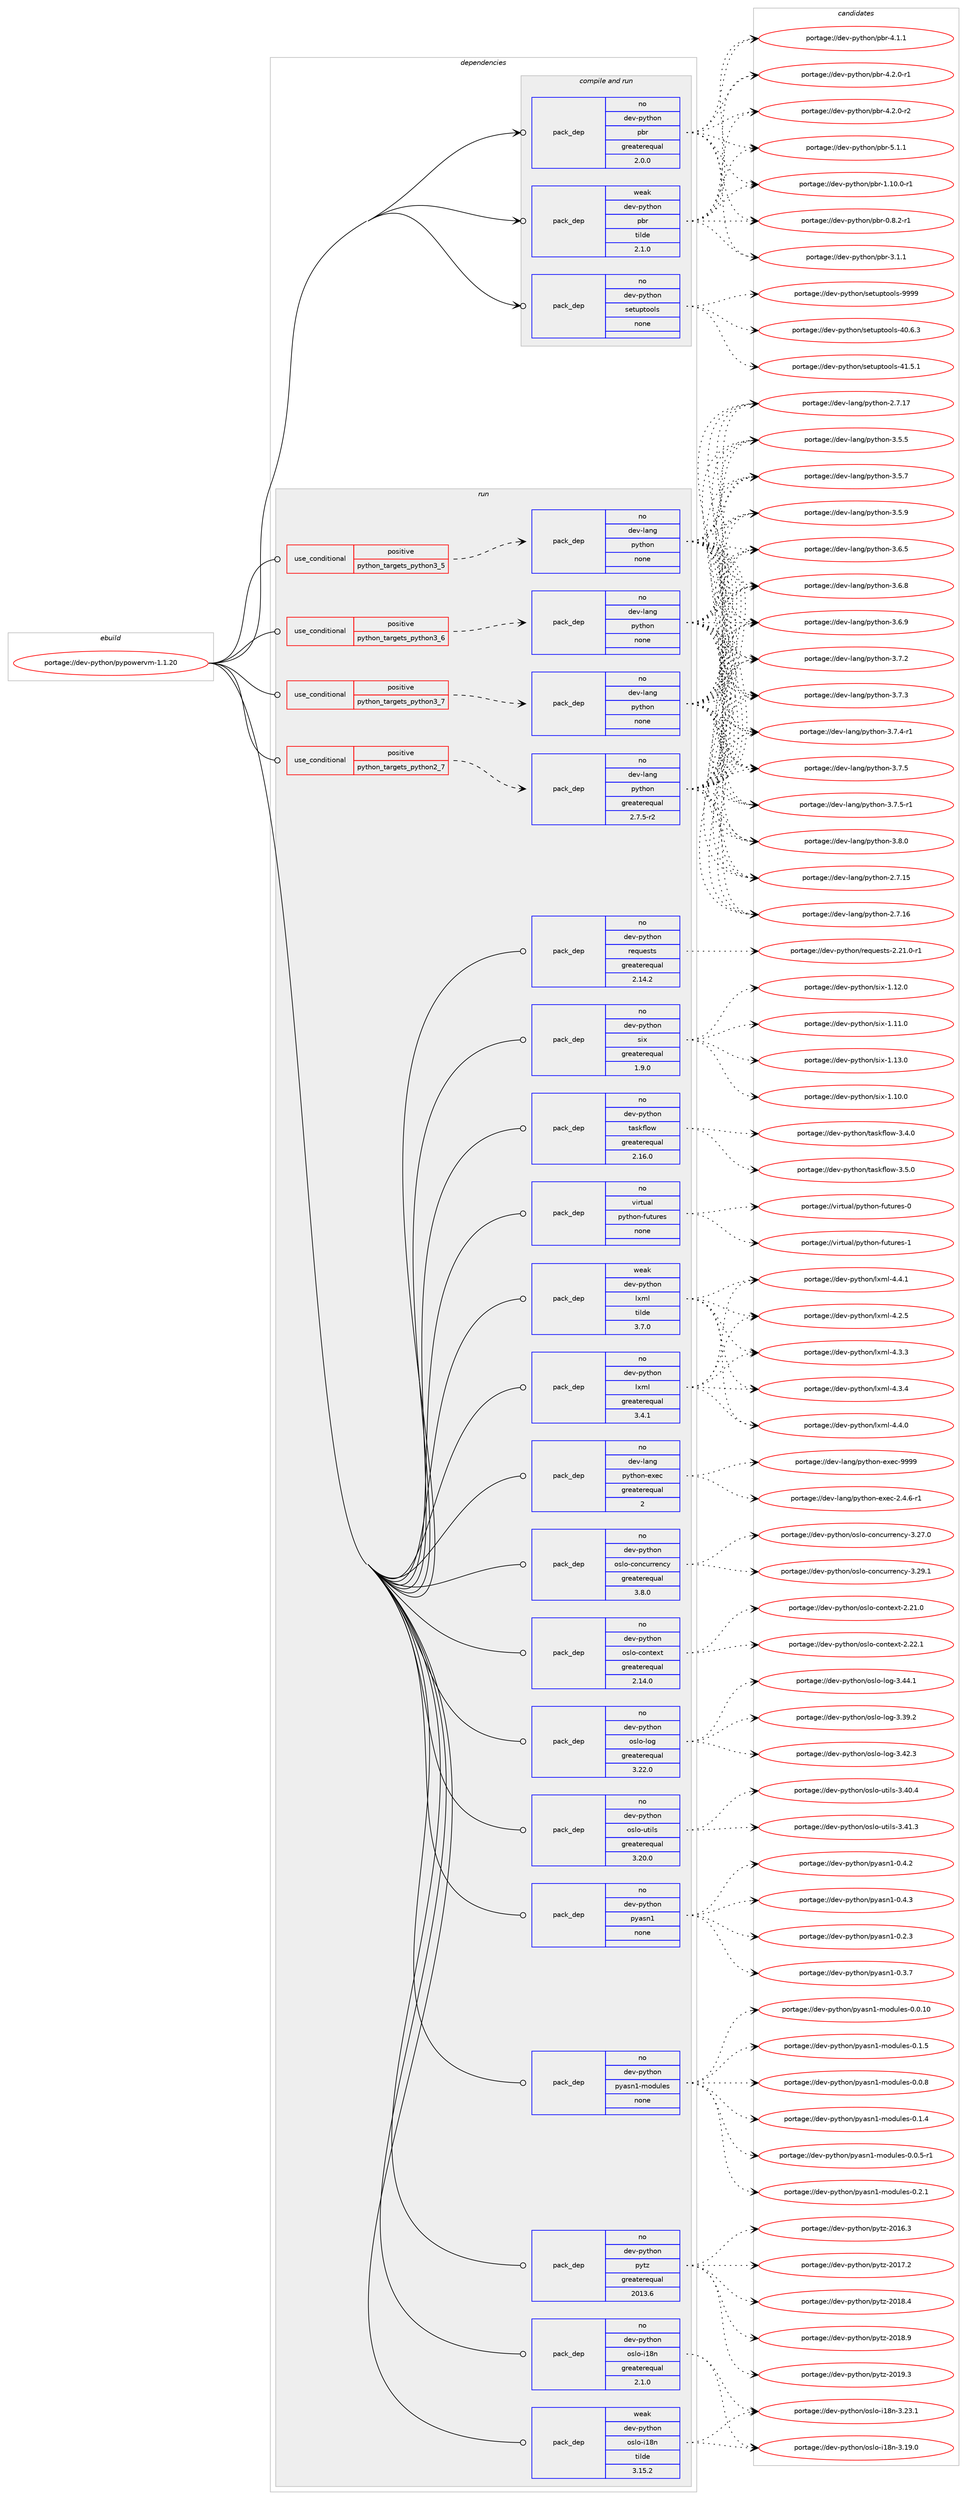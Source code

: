 digraph prolog {

# *************
# Graph options
# *************

newrank=true;
concentrate=true;
compound=true;
graph [rankdir=LR,fontname=Helvetica,fontsize=10,ranksep=1.5];#, ranksep=2.5, nodesep=0.2];
edge  [arrowhead=vee];
node  [fontname=Helvetica,fontsize=10];

# **********
# The ebuild
# **********

subgraph cluster_leftcol {
color=gray;
rank=same;
label=<<i>ebuild</i>>;
id [label="portage://dev-python/pypowervm-1.1.20", color=red, width=4, href="../dev-python/pypowervm-1.1.20.svg"];
}

# ****************
# The dependencies
# ****************

subgraph cluster_midcol {
color=gray;
label=<<i>dependencies</i>>;
subgraph cluster_compile {
fillcolor="#eeeeee";
style=filled;
label=<<i>compile</i>>;
}
subgraph cluster_compileandrun {
fillcolor="#eeeeee";
style=filled;
label=<<i>compile and run</i>>;
subgraph pack123638 {
dependency162866 [label=<<TABLE BORDER="0" CELLBORDER="1" CELLSPACING="0" CELLPADDING="4" WIDTH="220"><TR><TD ROWSPAN="6" CELLPADDING="30">pack_dep</TD></TR><TR><TD WIDTH="110">no</TD></TR><TR><TD>dev-python</TD></TR><TR><TD>pbr</TD></TR><TR><TD>greaterequal</TD></TR><TR><TD>2.0.0</TD></TR></TABLE>>, shape=none, color=blue];
}
id:e -> dependency162866:w [weight=20,style="solid",arrowhead="odotvee"];
subgraph pack123639 {
dependency162867 [label=<<TABLE BORDER="0" CELLBORDER="1" CELLSPACING="0" CELLPADDING="4" WIDTH="220"><TR><TD ROWSPAN="6" CELLPADDING="30">pack_dep</TD></TR><TR><TD WIDTH="110">no</TD></TR><TR><TD>dev-python</TD></TR><TR><TD>setuptools</TD></TR><TR><TD>none</TD></TR><TR><TD></TD></TR></TABLE>>, shape=none, color=blue];
}
id:e -> dependency162867:w [weight=20,style="solid",arrowhead="odotvee"];
subgraph pack123640 {
dependency162868 [label=<<TABLE BORDER="0" CELLBORDER="1" CELLSPACING="0" CELLPADDING="4" WIDTH="220"><TR><TD ROWSPAN="6" CELLPADDING="30">pack_dep</TD></TR><TR><TD WIDTH="110">weak</TD></TR><TR><TD>dev-python</TD></TR><TR><TD>pbr</TD></TR><TR><TD>tilde</TD></TR><TR><TD>2.1.0</TD></TR></TABLE>>, shape=none, color=blue];
}
id:e -> dependency162868:w [weight=20,style="solid",arrowhead="odotvee"];
}
subgraph cluster_run {
fillcolor="#eeeeee";
style=filled;
label=<<i>run</i>>;
subgraph cond35857 {
dependency162869 [label=<<TABLE BORDER="0" CELLBORDER="1" CELLSPACING="0" CELLPADDING="4"><TR><TD ROWSPAN="3" CELLPADDING="10">use_conditional</TD></TR><TR><TD>positive</TD></TR><TR><TD>python_targets_python2_7</TD></TR></TABLE>>, shape=none, color=red];
subgraph pack123641 {
dependency162870 [label=<<TABLE BORDER="0" CELLBORDER="1" CELLSPACING="0" CELLPADDING="4" WIDTH="220"><TR><TD ROWSPAN="6" CELLPADDING="30">pack_dep</TD></TR><TR><TD WIDTH="110">no</TD></TR><TR><TD>dev-lang</TD></TR><TR><TD>python</TD></TR><TR><TD>greaterequal</TD></TR><TR><TD>2.7.5-r2</TD></TR></TABLE>>, shape=none, color=blue];
}
dependency162869:e -> dependency162870:w [weight=20,style="dashed",arrowhead="vee"];
}
id:e -> dependency162869:w [weight=20,style="solid",arrowhead="odot"];
subgraph cond35858 {
dependency162871 [label=<<TABLE BORDER="0" CELLBORDER="1" CELLSPACING="0" CELLPADDING="4"><TR><TD ROWSPAN="3" CELLPADDING="10">use_conditional</TD></TR><TR><TD>positive</TD></TR><TR><TD>python_targets_python3_5</TD></TR></TABLE>>, shape=none, color=red];
subgraph pack123642 {
dependency162872 [label=<<TABLE BORDER="0" CELLBORDER="1" CELLSPACING="0" CELLPADDING="4" WIDTH="220"><TR><TD ROWSPAN="6" CELLPADDING="30">pack_dep</TD></TR><TR><TD WIDTH="110">no</TD></TR><TR><TD>dev-lang</TD></TR><TR><TD>python</TD></TR><TR><TD>none</TD></TR><TR><TD></TD></TR></TABLE>>, shape=none, color=blue];
}
dependency162871:e -> dependency162872:w [weight=20,style="dashed",arrowhead="vee"];
}
id:e -> dependency162871:w [weight=20,style="solid",arrowhead="odot"];
subgraph cond35859 {
dependency162873 [label=<<TABLE BORDER="0" CELLBORDER="1" CELLSPACING="0" CELLPADDING="4"><TR><TD ROWSPAN="3" CELLPADDING="10">use_conditional</TD></TR><TR><TD>positive</TD></TR><TR><TD>python_targets_python3_6</TD></TR></TABLE>>, shape=none, color=red];
subgraph pack123643 {
dependency162874 [label=<<TABLE BORDER="0" CELLBORDER="1" CELLSPACING="0" CELLPADDING="4" WIDTH="220"><TR><TD ROWSPAN="6" CELLPADDING="30">pack_dep</TD></TR><TR><TD WIDTH="110">no</TD></TR><TR><TD>dev-lang</TD></TR><TR><TD>python</TD></TR><TR><TD>none</TD></TR><TR><TD></TD></TR></TABLE>>, shape=none, color=blue];
}
dependency162873:e -> dependency162874:w [weight=20,style="dashed",arrowhead="vee"];
}
id:e -> dependency162873:w [weight=20,style="solid",arrowhead="odot"];
subgraph cond35860 {
dependency162875 [label=<<TABLE BORDER="0" CELLBORDER="1" CELLSPACING="0" CELLPADDING="4"><TR><TD ROWSPAN="3" CELLPADDING="10">use_conditional</TD></TR><TR><TD>positive</TD></TR><TR><TD>python_targets_python3_7</TD></TR></TABLE>>, shape=none, color=red];
subgraph pack123644 {
dependency162876 [label=<<TABLE BORDER="0" CELLBORDER="1" CELLSPACING="0" CELLPADDING="4" WIDTH="220"><TR><TD ROWSPAN="6" CELLPADDING="30">pack_dep</TD></TR><TR><TD WIDTH="110">no</TD></TR><TR><TD>dev-lang</TD></TR><TR><TD>python</TD></TR><TR><TD>none</TD></TR><TR><TD></TD></TR></TABLE>>, shape=none, color=blue];
}
dependency162875:e -> dependency162876:w [weight=20,style="dashed",arrowhead="vee"];
}
id:e -> dependency162875:w [weight=20,style="solid",arrowhead="odot"];
subgraph pack123645 {
dependency162877 [label=<<TABLE BORDER="0" CELLBORDER="1" CELLSPACING="0" CELLPADDING="4" WIDTH="220"><TR><TD ROWSPAN="6" CELLPADDING="30">pack_dep</TD></TR><TR><TD WIDTH="110">no</TD></TR><TR><TD>dev-lang</TD></TR><TR><TD>python-exec</TD></TR><TR><TD>greaterequal</TD></TR><TR><TD>2</TD></TR></TABLE>>, shape=none, color=blue];
}
id:e -> dependency162877:w [weight=20,style="solid",arrowhead="odot"];
subgraph pack123646 {
dependency162878 [label=<<TABLE BORDER="0" CELLBORDER="1" CELLSPACING="0" CELLPADDING="4" WIDTH="220"><TR><TD ROWSPAN="6" CELLPADDING="30">pack_dep</TD></TR><TR><TD WIDTH="110">no</TD></TR><TR><TD>dev-python</TD></TR><TR><TD>lxml</TD></TR><TR><TD>greaterequal</TD></TR><TR><TD>3.4.1</TD></TR></TABLE>>, shape=none, color=blue];
}
id:e -> dependency162878:w [weight=20,style="solid",arrowhead="odot"];
subgraph pack123647 {
dependency162879 [label=<<TABLE BORDER="0" CELLBORDER="1" CELLSPACING="0" CELLPADDING="4" WIDTH="220"><TR><TD ROWSPAN="6" CELLPADDING="30">pack_dep</TD></TR><TR><TD WIDTH="110">no</TD></TR><TR><TD>dev-python</TD></TR><TR><TD>oslo-concurrency</TD></TR><TR><TD>greaterequal</TD></TR><TR><TD>3.8.0</TD></TR></TABLE>>, shape=none, color=blue];
}
id:e -> dependency162879:w [weight=20,style="solid",arrowhead="odot"];
subgraph pack123648 {
dependency162880 [label=<<TABLE BORDER="0" CELLBORDER="1" CELLSPACING="0" CELLPADDING="4" WIDTH="220"><TR><TD ROWSPAN="6" CELLPADDING="30">pack_dep</TD></TR><TR><TD WIDTH="110">no</TD></TR><TR><TD>dev-python</TD></TR><TR><TD>oslo-context</TD></TR><TR><TD>greaterequal</TD></TR><TR><TD>2.14.0</TD></TR></TABLE>>, shape=none, color=blue];
}
id:e -> dependency162880:w [weight=20,style="solid",arrowhead="odot"];
subgraph pack123649 {
dependency162881 [label=<<TABLE BORDER="0" CELLBORDER="1" CELLSPACING="0" CELLPADDING="4" WIDTH="220"><TR><TD ROWSPAN="6" CELLPADDING="30">pack_dep</TD></TR><TR><TD WIDTH="110">no</TD></TR><TR><TD>dev-python</TD></TR><TR><TD>oslo-i18n</TD></TR><TR><TD>greaterequal</TD></TR><TR><TD>2.1.0</TD></TR></TABLE>>, shape=none, color=blue];
}
id:e -> dependency162881:w [weight=20,style="solid",arrowhead="odot"];
subgraph pack123650 {
dependency162882 [label=<<TABLE BORDER="0" CELLBORDER="1" CELLSPACING="0" CELLPADDING="4" WIDTH="220"><TR><TD ROWSPAN="6" CELLPADDING="30">pack_dep</TD></TR><TR><TD WIDTH="110">no</TD></TR><TR><TD>dev-python</TD></TR><TR><TD>oslo-log</TD></TR><TR><TD>greaterequal</TD></TR><TR><TD>3.22.0</TD></TR></TABLE>>, shape=none, color=blue];
}
id:e -> dependency162882:w [weight=20,style="solid",arrowhead="odot"];
subgraph pack123651 {
dependency162883 [label=<<TABLE BORDER="0" CELLBORDER="1" CELLSPACING="0" CELLPADDING="4" WIDTH="220"><TR><TD ROWSPAN="6" CELLPADDING="30">pack_dep</TD></TR><TR><TD WIDTH="110">no</TD></TR><TR><TD>dev-python</TD></TR><TR><TD>oslo-utils</TD></TR><TR><TD>greaterequal</TD></TR><TR><TD>3.20.0</TD></TR></TABLE>>, shape=none, color=blue];
}
id:e -> dependency162883:w [weight=20,style="solid",arrowhead="odot"];
subgraph pack123652 {
dependency162884 [label=<<TABLE BORDER="0" CELLBORDER="1" CELLSPACING="0" CELLPADDING="4" WIDTH="220"><TR><TD ROWSPAN="6" CELLPADDING="30">pack_dep</TD></TR><TR><TD WIDTH="110">no</TD></TR><TR><TD>dev-python</TD></TR><TR><TD>pyasn1</TD></TR><TR><TD>none</TD></TR><TR><TD></TD></TR></TABLE>>, shape=none, color=blue];
}
id:e -> dependency162884:w [weight=20,style="solid",arrowhead="odot"];
subgraph pack123653 {
dependency162885 [label=<<TABLE BORDER="0" CELLBORDER="1" CELLSPACING="0" CELLPADDING="4" WIDTH="220"><TR><TD ROWSPAN="6" CELLPADDING="30">pack_dep</TD></TR><TR><TD WIDTH="110">no</TD></TR><TR><TD>dev-python</TD></TR><TR><TD>pyasn1-modules</TD></TR><TR><TD>none</TD></TR><TR><TD></TD></TR></TABLE>>, shape=none, color=blue];
}
id:e -> dependency162885:w [weight=20,style="solid",arrowhead="odot"];
subgraph pack123654 {
dependency162886 [label=<<TABLE BORDER="0" CELLBORDER="1" CELLSPACING="0" CELLPADDING="4" WIDTH="220"><TR><TD ROWSPAN="6" CELLPADDING="30">pack_dep</TD></TR><TR><TD WIDTH="110">no</TD></TR><TR><TD>dev-python</TD></TR><TR><TD>pytz</TD></TR><TR><TD>greaterequal</TD></TR><TR><TD>2013.6</TD></TR></TABLE>>, shape=none, color=blue];
}
id:e -> dependency162886:w [weight=20,style="solid",arrowhead="odot"];
subgraph pack123655 {
dependency162887 [label=<<TABLE BORDER="0" CELLBORDER="1" CELLSPACING="0" CELLPADDING="4" WIDTH="220"><TR><TD ROWSPAN="6" CELLPADDING="30">pack_dep</TD></TR><TR><TD WIDTH="110">no</TD></TR><TR><TD>dev-python</TD></TR><TR><TD>requests</TD></TR><TR><TD>greaterequal</TD></TR><TR><TD>2.14.2</TD></TR></TABLE>>, shape=none, color=blue];
}
id:e -> dependency162887:w [weight=20,style="solid",arrowhead="odot"];
subgraph pack123656 {
dependency162888 [label=<<TABLE BORDER="0" CELLBORDER="1" CELLSPACING="0" CELLPADDING="4" WIDTH="220"><TR><TD ROWSPAN="6" CELLPADDING="30">pack_dep</TD></TR><TR><TD WIDTH="110">no</TD></TR><TR><TD>dev-python</TD></TR><TR><TD>six</TD></TR><TR><TD>greaterequal</TD></TR><TR><TD>1.9.0</TD></TR></TABLE>>, shape=none, color=blue];
}
id:e -> dependency162888:w [weight=20,style="solid",arrowhead="odot"];
subgraph pack123657 {
dependency162889 [label=<<TABLE BORDER="0" CELLBORDER="1" CELLSPACING="0" CELLPADDING="4" WIDTH="220"><TR><TD ROWSPAN="6" CELLPADDING="30">pack_dep</TD></TR><TR><TD WIDTH="110">no</TD></TR><TR><TD>dev-python</TD></TR><TR><TD>taskflow</TD></TR><TR><TD>greaterequal</TD></TR><TR><TD>2.16.0</TD></TR></TABLE>>, shape=none, color=blue];
}
id:e -> dependency162889:w [weight=20,style="solid",arrowhead="odot"];
subgraph pack123658 {
dependency162890 [label=<<TABLE BORDER="0" CELLBORDER="1" CELLSPACING="0" CELLPADDING="4" WIDTH="220"><TR><TD ROWSPAN="6" CELLPADDING="30">pack_dep</TD></TR><TR><TD WIDTH="110">no</TD></TR><TR><TD>virtual</TD></TR><TR><TD>python-futures</TD></TR><TR><TD>none</TD></TR><TR><TD></TD></TR></TABLE>>, shape=none, color=blue];
}
id:e -> dependency162890:w [weight=20,style="solid",arrowhead="odot"];
subgraph pack123659 {
dependency162891 [label=<<TABLE BORDER="0" CELLBORDER="1" CELLSPACING="0" CELLPADDING="4" WIDTH="220"><TR><TD ROWSPAN="6" CELLPADDING="30">pack_dep</TD></TR><TR><TD WIDTH="110">weak</TD></TR><TR><TD>dev-python</TD></TR><TR><TD>lxml</TD></TR><TR><TD>tilde</TD></TR><TR><TD>3.7.0</TD></TR></TABLE>>, shape=none, color=blue];
}
id:e -> dependency162891:w [weight=20,style="solid",arrowhead="odot"];
subgraph pack123660 {
dependency162892 [label=<<TABLE BORDER="0" CELLBORDER="1" CELLSPACING="0" CELLPADDING="4" WIDTH="220"><TR><TD ROWSPAN="6" CELLPADDING="30">pack_dep</TD></TR><TR><TD WIDTH="110">weak</TD></TR><TR><TD>dev-python</TD></TR><TR><TD>oslo-i18n</TD></TR><TR><TD>tilde</TD></TR><TR><TD>3.15.2</TD></TR></TABLE>>, shape=none, color=blue];
}
id:e -> dependency162892:w [weight=20,style="solid",arrowhead="odot"];
}
}

# **************
# The candidates
# **************

subgraph cluster_choices {
rank=same;
color=gray;
label=<<i>candidates</i>>;

subgraph choice123638 {
color=black;
nodesep=1;
choiceportage1001011184511212111610411111047112981144548465646504511449 [label="portage://dev-python/pbr-0.8.2-r1", color=red, width=4,href="../dev-python/pbr-0.8.2-r1.svg"];
choiceportage100101118451121211161041111104711298114454946494846484511449 [label="portage://dev-python/pbr-1.10.0-r1", color=red, width=4,href="../dev-python/pbr-1.10.0-r1.svg"];
choiceportage100101118451121211161041111104711298114455146494649 [label="portage://dev-python/pbr-3.1.1", color=red, width=4,href="../dev-python/pbr-3.1.1.svg"];
choiceportage100101118451121211161041111104711298114455246494649 [label="portage://dev-python/pbr-4.1.1", color=red, width=4,href="../dev-python/pbr-4.1.1.svg"];
choiceportage1001011184511212111610411111047112981144552465046484511449 [label="portage://dev-python/pbr-4.2.0-r1", color=red, width=4,href="../dev-python/pbr-4.2.0-r1.svg"];
choiceportage1001011184511212111610411111047112981144552465046484511450 [label="portage://dev-python/pbr-4.2.0-r2", color=red, width=4,href="../dev-python/pbr-4.2.0-r2.svg"];
choiceportage100101118451121211161041111104711298114455346494649 [label="portage://dev-python/pbr-5.1.1", color=red, width=4,href="../dev-python/pbr-5.1.1.svg"];
dependency162866:e -> choiceportage1001011184511212111610411111047112981144548465646504511449:w [style=dotted,weight="100"];
dependency162866:e -> choiceportage100101118451121211161041111104711298114454946494846484511449:w [style=dotted,weight="100"];
dependency162866:e -> choiceportage100101118451121211161041111104711298114455146494649:w [style=dotted,weight="100"];
dependency162866:e -> choiceportage100101118451121211161041111104711298114455246494649:w [style=dotted,weight="100"];
dependency162866:e -> choiceportage1001011184511212111610411111047112981144552465046484511449:w [style=dotted,weight="100"];
dependency162866:e -> choiceportage1001011184511212111610411111047112981144552465046484511450:w [style=dotted,weight="100"];
dependency162866:e -> choiceportage100101118451121211161041111104711298114455346494649:w [style=dotted,weight="100"];
}
subgraph choice123639 {
color=black;
nodesep=1;
choiceportage100101118451121211161041111104711510111611711211611111110811545524846544651 [label="portage://dev-python/setuptools-40.6.3", color=red, width=4,href="../dev-python/setuptools-40.6.3.svg"];
choiceportage100101118451121211161041111104711510111611711211611111110811545524946534649 [label="portage://dev-python/setuptools-41.5.1", color=red, width=4,href="../dev-python/setuptools-41.5.1.svg"];
choiceportage10010111845112121116104111110471151011161171121161111111081154557575757 [label="portage://dev-python/setuptools-9999", color=red, width=4,href="../dev-python/setuptools-9999.svg"];
dependency162867:e -> choiceportage100101118451121211161041111104711510111611711211611111110811545524846544651:w [style=dotted,weight="100"];
dependency162867:e -> choiceportage100101118451121211161041111104711510111611711211611111110811545524946534649:w [style=dotted,weight="100"];
dependency162867:e -> choiceportage10010111845112121116104111110471151011161171121161111111081154557575757:w [style=dotted,weight="100"];
}
subgraph choice123640 {
color=black;
nodesep=1;
choiceportage1001011184511212111610411111047112981144548465646504511449 [label="portage://dev-python/pbr-0.8.2-r1", color=red, width=4,href="../dev-python/pbr-0.8.2-r1.svg"];
choiceportage100101118451121211161041111104711298114454946494846484511449 [label="portage://dev-python/pbr-1.10.0-r1", color=red, width=4,href="../dev-python/pbr-1.10.0-r1.svg"];
choiceportage100101118451121211161041111104711298114455146494649 [label="portage://dev-python/pbr-3.1.1", color=red, width=4,href="../dev-python/pbr-3.1.1.svg"];
choiceportage100101118451121211161041111104711298114455246494649 [label="portage://dev-python/pbr-4.1.1", color=red, width=4,href="../dev-python/pbr-4.1.1.svg"];
choiceportage1001011184511212111610411111047112981144552465046484511449 [label="portage://dev-python/pbr-4.2.0-r1", color=red, width=4,href="../dev-python/pbr-4.2.0-r1.svg"];
choiceportage1001011184511212111610411111047112981144552465046484511450 [label="portage://dev-python/pbr-4.2.0-r2", color=red, width=4,href="../dev-python/pbr-4.2.0-r2.svg"];
choiceportage100101118451121211161041111104711298114455346494649 [label="portage://dev-python/pbr-5.1.1", color=red, width=4,href="../dev-python/pbr-5.1.1.svg"];
dependency162868:e -> choiceportage1001011184511212111610411111047112981144548465646504511449:w [style=dotted,weight="100"];
dependency162868:e -> choiceportage100101118451121211161041111104711298114454946494846484511449:w [style=dotted,weight="100"];
dependency162868:e -> choiceportage100101118451121211161041111104711298114455146494649:w [style=dotted,weight="100"];
dependency162868:e -> choiceportage100101118451121211161041111104711298114455246494649:w [style=dotted,weight="100"];
dependency162868:e -> choiceportage1001011184511212111610411111047112981144552465046484511449:w [style=dotted,weight="100"];
dependency162868:e -> choiceportage1001011184511212111610411111047112981144552465046484511450:w [style=dotted,weight="100"];
dependency162868:e -> choiceportage100101118451121211161041111104711298114455346494649:w [style=dotted,weight="100"];
}
subgraph choice123641 {
color=black;
nodesep=1;
choiceportage10010111845108971101034711212111610411111045504655464953 [label="portage://dev-lang/python-2.7.15", color=red, width=4,href="../dev-lang/python-2.7.15.svg"];
choiceportage10010111845108971101034711212111610411111045504655464954 [label="portage://dev-lang/python-2.7.16", color=red, width=4,href="../dev-lang/python-2.7.16.svg"];
choiceportage10010111845108971101034711212111610411111045504655464955 [label="portage://dev-lang/python-2.7.17", color=red, width=4,href="../dev-lang/python-2.7.17.svg"];
choiceportage100101118451089711010347112121116104111110455146534653 [label="portage://dev-lang/python-3.5.5", color=red, width=4,href="../dev-lang/python-3.5.5.svg"];
choiceportage100101118451089711010347112121116104111110455146534655 [label="portage://dev-lang/python-3.5.7", color=red, width=4,href="../dev-lang/python-3.5.7.svg"];
choiceportage100101118451089711010347112121116104111110455146534657 [label="portage://dev-lang/python-3.5.9", color=red, width=4,href="../dev-lang/python-3.5.9.svg"];
choiceportage100101118451089711010347112121116104111110455146544653 [label="portage://dev-lang/python-3.6.5", color=red, width=4,href="../dev-lang/python-3.6.5.svg"];
choiceportage100101118451089711010347112121116104111110455146544656 [label="portage://dev-lang/python-3.6.8", color=red, width=4,href="../dev-lang/python-3.6.8.svg"];
choiceportage100101118451089711010347112121116104111110455146544657 [label="portage://dev-lang/python-3.6.9", color=red, width=4,href="../dev-lang/python-3.6.9.svg"];
choiceportage100101118451089711010347112121116104111110455146554650 [label="portage://dev-lang/python-3.7.2", color=red, width=4,href="../dev-lang/python-3.7.2.svg"];
choiceportage100101118451089711010347112121116104111110455146554651 [label="portage://dev-lang/python-3.7.3", color=red, width=4,href="../dev-lang/python-3.7.3.svg"];
choiceportage1001011184510897110103471121211161041111104551465546524511449 [label="portage://dev-lang/python-3.7.4-r1", color=red, width=4,href="../dev-lang/python-3.7.4-r1.svg"];
choiceportage100101118451089711010347112121116104111110455146554653 [label="portage://dev-lang/python-3.7.5", color=red, width=4,href="../dev-lang/python-3.7.5.svg"];
choiceportage1001011184510897110103471121211161041111104551465546534511449 [label="portage://dev-lang/python-3.7.5-r1", color=red, width=4,href="../dev-lang/python-3.7.5-r1.svg"];
choiceportage100101118451089711010347112121116104111110455146564648 [label="portage://dev-lang/python-3.8.0", color=red, width=4,href="../dev-lang/python-3.8.0.svg"];
dependency162870:e -> choiceportage10010111845108971101034711212111610411111045504655464953:w [style=dotted,weight="100"];
dependency162870:e -> choiceportage10010111845108971101034711212111610411111045504655464954:w [style=dotted,weight="100"];
dependency162870:e -> choiceportage10010111845108971101034711212111610411111045504655464955:w [style=dotted,weight="100"];
dependency162870:e -> choiceportage100101118451089711010347112121116104111110455146534653:w [style=dotted,weight="100"];
dependency162870:e -> choiceportage100101118451089711010347112121116104111110455146534655:w [style=dotted,weight="100"];
dependency162870:e -> choiceportage100101118451089711010347112121116104111110455146534657:w [style=dotted,weight="100"];
dependency162870:e -> choiceportage100101118451089711010347112121116104111110455146544653:w [style=dotted,weight="100"];
dependency162870:e -> choiceportage100101118451089711010347112121116104111110455146544656:w [style=dotted,weight="100"];
dependency162870:e -> choiceportage100101118451089711010347112121116104111110455146544657:w [style=dotted,weight="100"];
dependency162870:e -> choiceportage100101118451089711010347112121116104111110455146554650:w [style=dotted,weight="100"];
dependency162870:e -> choiceportage100101118451089711010347112121116104111110455146554651:w [style=dotted,weight="100"];
dependency162870:e -> choiceportage1001011184510897110103471121211161041111104551465546524511449:w [style=dotted,weight="100"];
dependency162870:e -> choiceportage100101118451089711010347112121116104111110455146554653:w [style=dotted,weight="100"];
dependency162870:e -> choiceportage1001011184510897110103471121211161041111104551465546534511449:w [style=dotted,weight="100"];
dependency162870:e -> choiceportage100101118451089711010347112121116104111110455146564648:w [style=dotted,weight="100"];
}
subgraph choice123642 {
color=black;
nodesep=1;
choiceportage10010111845108971101034711212111610411111045504655464953 [label="portage://dev-lang/python-2.7.15", color=red, width=4,href="../dev-lang/python-2.7.15.svg"];
choiceportage10010111845108971101034711212111610411111045504655464954 [label="portage://dev-lang/python-2.7.16", color=red, width=4,href="../dev-lang/python-2.7.16.svg"];
choiceportage10010111845108971101034711212111610411111045504655464955 [label="portage://dev-lang/python-2.7.17", color=red, width=4,href="../dev-lang/python-2.7.17.svg"];
choiceportage100101118451089711010347112121116104111110455146534653 [label="portage://dev-lang/python-3.5.5", color=red, width=4,href="../dev-lang/python-3.5.5.svg"];
choiceportage100101118451089711010347112121116104111110455146534655 [label="portage://dev-lang/python-3.5.7", color=red, width=4,href="../dev-lang/python-3.5.7.svg"];
choiceportage100101118451089711010347112121116104111110455146534657 [label="portage://dev-lang/python-3.5.9", color=red, width=4,href="../dev-lang/python-3.5.9.svg"];
choiceportage100101118451089711010347112121116104111110455146544653 [label="portage://dev-lang/python-3.6.5", color=red, width=4,href="../dev-lang/python-3.6.5.svg"];
choiceportage100101118451089711010347112121116104111110455146544656 [label="portage://dev-lang/python-3.6.8", color=red, width=4,href="../dev-lang/python-3.6.8.svg"];
choiceportage100101118451089711010347112121116104111110455146544657 [label="portage://dev-lang/python-3.6.9", color=red, width=4,href="../dev-lang/python-3.6.9.svg"];
choiceportage100101118451089711010347112121116104111110455146554650 [label="portage://dev-lang/python-3.7.2", color=red, width=4,href="../dev-lang/python-3.7.2.svg"];
choiceportage100101118451089711010347112121116104111110455146554651 [label="portage://dev-lang/python-3.7.3", color=red, width=4,href="../dev-lang/python-3.7.3.svg"];
choiceportage1001011184510897110103471121211161041111104551465546524511449 [label="portage://dev-lang/python-3.7.4-r1", color=red, width=4,href="../dev-lang/python-3.7.4-r1.svg"];
choiceportage100101118451089711010347112121116104111110455146554653 [label="portage://dev-lang/python-3.7.5", color=red, width=4,href="../dev-lang/python-3.7.5.svg"];
choiceportage1001011184510897110103471121211161041111104551465546534511449 [label="portage://dev-lang/python-3.7.5-r1", color=red, width=4,href="../dev-lang/python-3.7.5-r1.svg"];
choiceportage100101118451089711010347112121116104111110455146564648 [label="portage://dev-lang/python-3.8.0", color=red, width=4,href="../dev-lang/python-3.8.0.svg"];
dependency162872:e -> choiceportage10010111845108971101034711212111610411111045504655464953:w [style=dotted,weight="100"];
dependency162872:e -> choiceportage10010111845108971101034711212111610411111045504655464954:w [style=dotted,weight="100"];
dependency162872:e -> choiceportage10010111845108971101034711212111610411111045504655464955:w [style=dotted,weight="100"];
dependency162872:e -> choiceportage100101118451089711010347112121116104111110455146534653:w [style=dotted,weight="100"];
dependency162872:e -> choiceportage100101118451089711010347112121116104111110455146534655:w [style=dotted,weight="100"];
dependency162872:e -> choiceportage100101118451089711010347112121116104111110455146534657:w [style=dotted,weight="100"];
dependency162872:e -> choiceportage100101118451089711010347112121116104111110455146544653:w [style=dotted,weight="100"];
dependency162872:e -> choiceportage100101118451089711010347112121116104111110455146544656:w [style=dotted,weight="100"];
dependency162872:e -> choiceportage100101118451089711010347112121116104111110455146544657:w [style=dotted,weight="100"];
dependency162872:e -> choiceportage100101118451089711010347112121116104111110455146554650:w [style=dotted,weight="100"];
dependency162872:e -> choiceportage100101118451089711010347112121116104111110455146554651:w [style=dotted,weight="100"];
dependency162872:e -> choiceportage1001011184510897110103471121211161041111104551465546524511449:w [style=dotted,weight="100"];
dependency162872:e -> choiceportage100101118451089711010347112121116104111110455146554653:w [style=dotted,weight="100"];
dependency162872:e -> choiceportage1001011184510897110103471121211161041111104551465546534511449:w [style=dotted,weight="100"];
dependency162872:e -> choiceportage100101118451089711010347112121116104111110455146564648:w [style=dotted,weight="100"];
}
subgraph choice123643 {
color=black;
nodesep=1;
choiceportage10010111845108971101034711212111610411111045504655464953 [label="portage://dev-lang/python-2.7.15", color=red, width=4,href="../dev-lang/python-2.7.15.svg"];
choiceportage10010111845108971101034711212111610411111045504655464954 [label="portage://dev-lang/python-2.7.16", color=red, width=4,href="../dev-lang/python-2.7.16.svg"];
choiceportage10010111845108971101034711212111610411111045504655464955 [label="portage://dev-lang/python-2.7.17", color=red, width=4,href="../dev-lang/python-2.7.17.svg"];
choiceportage100101118451089711010347112121116104111110455146534653 [label="portage://dev-lang/python-3.5.5", color=red, width=4,href="../dev-lang/python-3.5.5.svg"];
choiceportage100101118451089711010347112121116104111110455146534655 [label="portage://dev-lang/python-3.5.7", color=red, width=4,href="../dev-lang/python-3.5.7.svg"];
choiceportage100101118451089711010347112121116104111110455146534657 [label="portage://dev-lang/python-3.5.9", color=red, width=4,href="../dev-lang/python-3.5.9.svg"];
choiceportage100101118451089711010347112121116104111110455146544653 [label="portage://dev-lang/python-3.6.5", color=red, width=4,href="../dev-lang/python-3.6.5.svg"];
choiceportage100101118451089711010347112121116104111110455146544656 [label="portage://dev-lang/python-3.6.8", color=red, width=4,href="../dev-lang/python-3.6.8.svg"];
choiceportage100101118451089711010347112121116104111110455146544657 [label="portage://dev-lang/python-3.6.9", color=red, width=4,href="../dev-lang/python-3.6.9.svg"];
choiceportage100101118451089711010347112121116104111110455146554650 [label="portage://dev-lang/python-3.7.2", color=red, width=4,href="../dev-lang/python-3.7.2.svg"];
choiceportage100101118451089711010347112121116104111110455146554651 [label="portage://dev-lang/python-3.7.3", color=red, width=4,href="../dev-lang/python-3.7.3.svg"];
choiceportage1001011184510897110103471121211161041111104551465546524511449 [label="portage://dev-lang/python-3.7.4-r1", color=red, width=4,href="../dev-lang/python-3.7.4-r1.svg"];
choiceportage100101118451089711010347112121116104111110455146554653 [label="portage://dev-lang/python-3.7.5", color=red, width=4,href="../dev-lang/python-3.7.5.svg"];
choiceportage1001011184510897110103471121211161041111104551465546534511449 [label="portage://dev-lang/python-3.7.5-r1", color=red, width=4,href="../dev-lang/python-3.7.5-r1.svg"];
choiceportage100101118451089711010347112121116104111110455146564648 [label="portage://dev-lang/python-3.8.0", color=red, width=4,href="../dev-lang/python-3.8.0.svg"];
dependency162874:e -> choiceportage10010111845108971101034711212111610411111045504655464953:w [style=dotted,weight="100"];
dependency162874:e -> choiceportage10010111845108971101034711212111610411111045504655464954:w [style=dotted,weight="100"];
dependency162874:e -> choiceportage10010111845108971101034711212111610411111045504655464955:w [style=dotted,weight="100"];
dependency162874:e -> choiceportage100101118451089711010347112121116104111110455146534653:w [style=dotted,weight="100"];
dependency162874:e -> choiceportage100101118451089711010347112121116104111110455146534655:w [style=dotted,weight="100"];
dependency162874:e -> choiceportage100101118451089711010347112121116104111110455146534657:w [style=dotted,weight="100"];
dependency162874:e -> choiceportage100101118451089711010347112121116104111110455146544653:w [style=dotted,weight="100"];
dependency162874:e -> choiceportage100101118451089711010347112121116104111110455146544656:w [style=dotted,weight="100"];
dependency162874:e -> choiceportage100101118451089711010347112121116104111110455146544657:w [style=dotted,weight="100"];
dependency162874:e -> choiceportage100101118451089711010347112121116104111110455146554650:w [style=dotted,weight="100"];
dependency162874:e -> choiceportage100101118451089711010347112121116104111110455146554651:w [style=dotted,weight="100"];
dependency162874:e -> choiceportage1001011184510897110103471121211161041111104551465546524511449:w [style=dotted,weight="100"];
dependency162874:e -> choiceportage100101118451089711010347112121116104111110455146554653:w [style=dotted,weight="100"];
dependency162874:e -> choiceportage1001011184510897110103471121211161041111104551465546534511449:w [style=dotted,weight="100"];
dependency162874:e -> choiceportage100101118451089711010347112121116104111110455146564648:w [style=dotted,weight="100"];
}
subgraph choice123644 {
color=black;
nodesep=1;
choiceportage10010111845108971101034711212111610411111045504655464953 [label="portage://dev-lang/python-2.7.15", color=red, width=4,href="../dev-lang/python-2.7.15.svg"];
choiceportage10010111845108971101034711212111610411111045504655464954 [label="portage://dev-lang/python-2.7.16", color=red, width=4,href="../dev-lang/python-2.7.16.svg"];
choiceportage10010111845108971101034711212111610411111045504655464955 [label="portage://dev-lang/python-2.7.17", color=red, width=4,href="../dev-lang/python-2.7.17.svg"];
choiceportage100101118451089711010347112121116104111110455146534653 [label="portage://dev-lang/python-3.5.5", color=red, width=4,href="../dev-lang/python-3.5.5.svg"];
choiceportage100101118451089711010347112121116104111110455146534655 [label="portage://dev-lang/python-3.5.7", color=red, width=4,href="../dev-lang/python-3.5.7.svg"];
choiceportage100101118451089711010347112121116104111110455146534657 [label="portage://dev-lang/python-3.5.9", color=red, width=4,href="../dev-lang/python-3.5.9.svg"];
choiceportage100101118451089711010347112121116104111110455146544653 [label="portage://dev-lang/python-3.6.5", color=red, width=4,href="../dev-lang/python-3.6.5.svg"];
choiceportage100101118451089711010347112121116104111110455146544656 [label="portage://dev-lang/python-3.6.8", color=red, width=4,href="../dev-lang/python-3.6.8.svg"];
choiceportage100101118451089711010347112121116104111110455146544657 [label="portage://dev-lang/python-3.6.9", color=red, width=4,href="../dev-lang/python-3.6.9.svg"];
choiceportage100101118451089711010347112121116104111110455146554650 [label="portage://dev-lang/python-3.7.2", color=red, width=4,href="../dev-lang/python-3.7.2.svg"];
choiceportage100101118451089711010347112121116104111110455146554651 [label="portage://dev-lang/python-3.7.3", color=red, width=4,href="../dev-lang/python-3.7.3.svg"];
choiceportage1001011184510897110103471121211161041111104551465546524511449 [label="portage://dev-lang/python-3.7.4-r1", color=red, width=4,href="../dev-lang/python-3.7.4-r1.svg"];
choiceportage100101118451089711010347112121116104111110455146554653 [label="portage://dev-lang/python-3.7.5", color=red, width=4,href="../dev-lang/python-3.7.5.svg"];
choiceportage1001011184510897110103471121211161041111104551465546534511449 [label="portage://dev-lang/python-3.7.5-r1", color=red, width=4,href="../dev-lang/python-3.7.5-r1.svg"];
choiceportage100101118451089711010347112121116104111110455146564648 [label="portage://dev-lang/python-3.8.0", color=red, width=4,href="../dev-lang/python-3.8.0.svg"];
dependency162876:e -> choiceportage10010111845108971101034711212111610411111045504655464953:w [style=dotted,weight="100"];
dependency162876:e -> choiceportage10010111845108971101034711212111610411111045504655464954:w [style=dotted,weight="100"];
dependency162876:e -> choiceportage10010111845108971101034711212111610411111045504655464955:w [style=dotted,weight="100"];
dependency162876:e -> choiceportage100101118451089711010347112121116104111110455146534653:w [style=dotted,weight="100"];
dependency162876:e -> choiceportage100101118451089711010347112121116104111110455146534655:w [style=dotted,weight="100"];
dependency162876:e -> choiceportage100101118451089711010347112121116104111110455146534657:w [style=dotted,weight="100"];
dependency162876:e -> choiceportage100101118451089711010347112121116104111110455146544653:w [style=dotted,weight="100"];
dependency162876:e -> choiceportage100101118451089711010347112121116104111110455146544656:w [style=dotted,weight="100"];
dependency162876:e -> choiceportage100101118451089711010347112121116104111110455146544657:w [style=dotted,weight="100"];
dependency162876:e -> choiceportage100101118451089711010347112121116104111110455146554650:w [style=dotted,weight="100"];
dependency162876:e -> choiceportage100101118451089711010347112121116104111110455146554651:w [style=dotted,weight="100"];
dependency162876:e -> choiceportage1001011184510897110103471121211161041111104551465546524511449:w [style=dotted,weight="100"];
dependency162876:e -> choiceportage100101118451089711010347112121116104111110455146554653:w [style=dotted,weight="100"];
dependency162876:e -> choiceportage1001011184510897110103471121211161041111104551465546534511449:w [style=dotted,weight="100"];
dependency162876:e -> choiceportage100101118451089711010347112121116104111110455146564648:w [style=dotted,weight="100"];
}
subgraph choice123645 {
color=black;
nodesep=1;
choiceportage10010111845108971101034711212111610411111045101120101994550465246544511449 [label="portage://dev-lang/python-exec-2.4.6-r1", color=red, width=4,href="../dev-lang/python-exec-2.4.6-r1.svg"];
choiceportage10010111845108971101034711212111610411111045101120101994557575757 [label="portage://dev-lang/python-exec-9999", color=red, width=4,href="../dev-lang/python-exec-9999.svg"];
dependency162877:e -> choiceportage10010111845108971101034711212111610411111045101120101994550465246544511449:w [style=dotted,weight="100"];
dependency162877:e -> choiceportage10010111845108971101034711212111610411111045101120101994557575757:w [style=dotted,weight="100"];
}
subgraph choice123646 {
color=black;
nodesep=1;
choiceportage1001011184511212111610411111047108120109108455246504653 [label="portage://dev-python/lxml-4.2.5", color=red, width=4,href="../dev-python/lxml-4.2.5.svg"];
choiceportage1001011184511212111610411111047108120109108455246514651 [label="portage://dev-python/lxml-4.3.3", color=red, width=4,href="../dev-python/lxml-4.3.3.svg"];
choiceportage1001011184511212111610411111047108120109108455246514652 [label="portage://dev-python/lxml-4.3.4", color=red, width=4,href="../dev-python/lxml-4.3.4.svg"];
choiceportage1001011184511212111610411111047108120109108455246524648 [label="portage://dev-python/lxml-4.4.0", color=red, width=4,href="../dev-python/lxml-4.4.0.svg"];
choiceportage1001011184511212111610411111047108120109108455246524649 [label="portage://dev-python/lxml-4.4.1", color=red, width=4,href="../dev-python/lxml-4.4.1.svg"];
dependency162878:e -> choiceportage1001011184511212111610411111047108120109108455246504653:w [style=dotted,weight="100"];
dependency162878:e -> choiceportage1001011184511212111610411111047108120109108455246514651:w [style=dotted,weight="100"];
dependency162878:e -> choiceportage1001011184511212111610411111047108120109108455246514652:w [style=dotted,weight="100"];
dependency162878:e -> choiceportage1001011184511212111610411111047108120109108455246524648:w [style=dotted,weight="100"];
dependency162878:e -> choiceportage1001011184511212111610411111047108120109108455246524649:w [style=dotted,weight="100"];
}
subgraph choice123647 {
color=black;
nodesep=1;
choiceportage10010111845112121116104111110471111151081114599111110991171141141011109912145514650554648 [label="portage://dev-python/oslo-concurrency-3.27.0", color=red, width=4,href="../dev-python/oslo-concurrency-3.27.0.svg"];
choiceportage10010111845112121116104111110471111151081114599111110991171141141011109912145514650574649 [label="portage://dev-python/oslo-concurrency-3.29.1", color=red, width=4,href="../dev-python/oslo-concurrency-3.29.1.svg"];
dependency162879:e -> choiceportage10010111845112121116104111110471111151081114599111110991171141141011109912145514650554648:w [style=dotted,weight="100"];
dependency162879:e -> choiceportage10010111845112121116104111110471111151081114599111110991171141141011109912145514650574649:w [style=dotted,weight="100"];
}
subgraph choice123648 {
color=black;
nodesep=1;
choiceportage1001011184511212111610411111047111115108111459911111011610112011645504650494648 [label="portage://dev-python/oslo-context-2.21.0", color=red, width=4,href="../dev-python/oslo-context-2.21.0.svg"];
choiceportage1001011184511212111610411111047111115108111459911111011610112011645504650504649 [label="portage://dev-python/oslo-context-2.22.1", color=red, width=4,href="../dev-python/oslo-context-2.22.1.svg"];
dependency162880:e -> choiceportage1001011184511212111610411111047111115108111459911111011610112011645504650494648:w [style=dotted,weight="100"];
dependency162880:e -> choiceportage1001011184511212111610411111047111115108111459911111011610112011645504650504649:w [style=dotted,weight="100"];
}
subgraph choice123649 {
color=black;
nodesep=1;
choiceportage100101118451121211161041111104711111510811145105495611045514649574648 [label="portage://dev-python/oslo-i18n-3.19.0", color=red, width=4,href="../dev-python/oslo-i18n-3.19.0.svg"];
choiceportage100101118451121211161041111104711111510811145105495611045514650514649 [label="portage://dev-python/oslo-i18n-3.23.1", color=red, width=4,href="../dev-python/oslo-i18n-3.23.1.svg"];
dependency162881:e -> choiceportage100101118451121211161041111104711111510811145105495611045514649574648:w [style=dotted,weight="100"];
dependency162881:e -> choiceportage100101118451121211161041111104711111510811145105495611045514650514649:w [style=dotted,weight="100"];
}
subgraph choice123650 {
color=black;
nodesep=1;
choiceportage10010111845112121116104111110471111151081114510811110345514651574650 [label="portage://dev-python/oslo-log-3.39.2", color=red, width=4,href="../dev-python/oslo-log-3.39.2.svg"];
choiceportage10010111845112121116104111110471111151081114510811110345514652504651 [label="portage://dev-python/oslo-log-3.42.3", color=red, width=4,href="../dev-python/oslo-log-3.42.3.svg"];
choiceportage10010111845112121116104111110471111151081114510811110345514652524649 [label="portage://dev-python/oslo-log-3.44.1", color=red, width=4,href="../dev-python/oslo-log-3.44.1.svg"];
dependency162882:e -> choiceportage10010111845112121116104111110471111151081114510811110345514651574650:w [style=dotted,weight="100"];
dependency162882:e -> choiceportage10010111845112121116104111110471111151081114510811110345514652504651:w [style=dotted,weight="100"];
dependency162882:e -> choiceportage10010111845112121116104111110471111151081114510811110345514652524649:w [style=dotted,weight="100"];
}
subgraph choice123651 {
color=black;
nodesep=1;
choiceportage10010111845112121116104111110471111151081114511711610510811545514652484652 [label="portage://dev-python/oslo-utils-3.40.4", color=red, width=4,href="../dev-python/oslo-utils-3.40.4.svg"];
choiceportage10010111845112121116104111110471111151081114511711610510811545514652494651 [label="portage://dev-python/oslo-utils-3.41.3", color=red, width=4,href="../dev-python/oslo-utils-3.41.3.svg"];
dependency162883:e -> choiceportage10010111845112121116104111110471111151081114511711610510811545514652484652:w [style=dotted,weight="100"];
dependency162883:e -> choiceportage10010111845112121116104111110471111151081114511711610510811545514652494651:w [style=dotted,weight="100"];
}
subgraph choice123652 {
color=black;
nodesep=1;
choiceportage10010111845112121116104111110471121219711511049454846504651 [label="portage://dev-python/pyasn1-0.2.3", color=red, width=4,href="../dev-python/pyasn1-0.2.3.svg"];
choiceportage10010111845112121116104111110471121219711511049454846514655 [label="portage://dev-python/pyasn1-0.3.7", color=red, width=4,href="../dev-python/pyasn1-0.3.7.svg"];
choiceportage10010111845112121116104111110471121219711511049454846524650 [label="portage://dev-python/pyasn1-0.4.2", color=red, width=4,href="../dev-python/pyasn1-0.4.2.svg"];
choiceportage10010111845112121116104111110471121219711511049454846524651 [label="portage://dev-python/pyasn1-0.4.3", color=red, width=4,href="../dev-python/pyasn1-0.4.3.svg"];
dependency162884:e -> choiceportage10010111845112121116104111110471121219711511049454846504651:w [style=dotted,weight="100"];
dependency162884:e -> choiceportage10010111845112121116104111110471121219711511049454846514655:w [style=dotted,weight="100"];
dependency162884:e -> choiceportage10010111845112121116104111110471121219711511049454846524650:w [style=dotted,weight="100"];
dependency162884:e -> choiceportage10010111845112121116104111110471121219711511049454846524651:w [style=dotted,weight="100"];
}
subgraph choice123653 {
color=black;
nodesep=1;
choiceportage100101118451121211161041111104711212197115110494510911110011710810111545484648464948 [label="portage://dev-python/pyasn1-modules-0.0.10", color=red, width=4,href="../dev-python/pyasn1-modules-0.0.10.svg"];
choiceportage10010111845112121116104111110471121219711511049451091111001171081011154548464846534511449 [label="portage://dev-python/pyasn1-modules-0.0.5-r1", color=red, width=4,href="../dev-python/pyasn1-modules-0.0.5-r1.svg"];
choiceportage1001011184511212111610411111047112121971151104945109111100117108101115454846484656 [label="portage://dev-python/pyasn1-modules-0.0.8", color=red, width=4,href="../dev-python/pyasn1-modules-0.0.8.svg"];
choiceportage1001011184511212111610411111047112121971151104945109111100117108101115454846494652 [label="portage://dev-python/pyasn1-modules-0.1.4", color=red, width=4,href="../dev-python/pyasn1-modules-0.1.4.svg"];
choiceportage1001011184511212111610411111047112121971151104945109111100117108101115454846494653 [label="portage://dev-python/pyasn1-modules-0.1.5", color=red, width=4,href="../dev-python/pyasn1-modules-0.1.5.svg"];
choiceportage1001011184511212111610411111047112121971151104945109111100117108101115454846504649 [label="portage://dev-python/pyasn1-modules-0.2.1", color=red, width=4,href="../dev-python/pyasn1-modules-0.2.1.svg"];
dependency162885:e -> choiceportage100101118451121211161041111104711212197115110494510911110011710810111545484648464948:w [style=dotted,weight="100"];
dependency162885:e -> choiceportage10010111845112121116104111110471121219711511049451091111001171081011154548464846534511449:w [style=dotted,weight="100"];
dependency162885:e -> choiceportage1001011184511212111610411111047112121971151104945109111100117108101115454846484656:w [style=dotted,weight="100"];
dependency162885:e -> choiceportage1001011184511212111610411111047112121971151104945109111100117108101115454846494652:w [style=dotted,weight="100"];
dependency162885:e -> choiceportage1001011184511212111610411111047112121971151104945109111100117108101115454846494653:w [style=dotted,weight="100"];
dependency162885:e -> choiceportage1001011184511212111610411111047112121971151104945109111100117108101115454846504649:w [style=dotted,weight="100"];
}
subgraph choice123654 {
color=black;
nodesep=1;
choiceportage100101118451121211161041111104711212111612245504849544651 [label="portage://dev-python/pytz-2016.3", color=red, width=4,href="../dev-python/pytz-2016.3.svg"];
choiceportage100101118451121211161041111104711212111612245504849554650 [label="portage://dev-python/pytz-2017.2", color=red, width=4,href="../dev-python/pytz-2017.2.svg"];
choiceportage100101118451121211161041111104711212111612245504849564652 [label="portage://dev-python/pytz-2018.4", color=red, width=4,href="../dev-python/pytz-2018.4.svg"];
choiceportage100101118451121211161041111104711212111612245504849564657 [label="portage://dev-python/pytz-2018.9", color=red, width=4,href="../dev-python/pytz-2018.9.svg"];
choiceportage100101118451121211161041111104711212111612245504849574651 [label="portage://dev-python/pytz-2019.3", color=red, width=4,href="../dev-python/pytz-2019.3.svg"];
dependency162886:e -> choiceportage100101118451121211161041111104711212111612245504849544651:w [style=dotted,weight="100"];
dependency162886:e -> choiceportage100101118451121211161041111104711212111612245504849554650:w [style=dotted,weight="100"];
dependency162886:e -> choiceportage100101118451121211161041111104711212111612245504849564652:w [style=dotted,weight="100"];
dependency162886:e -> choiceportage100101118451121211161041111104711212111612245504849564657:w [style=dotted,weight="100"];
dependency162886:e -> choiceportage100101118451121211161041111104711212111612245504849574651:w [style=dotted,weight="100"];
}
subgraph choice123655 {
color=black;
nodesep=1;
choiceportage1001011184511212111610411111047114101113117101115116115455046504946484511449 [label="portage://dev-python/requests-2.21.0-r1", color=red, width=4,href="../dev-python/requests-2.21.0-r1.svg"];
dependency162887:e -> choiceportage1001011184511212111610411111047114101113117101115116115455046504946484511449:w [style=dotted,weight="100"];
}
subgraph choice123656 {
color=black;
nodesep=1;
choiceportage100101118451121211161041111104711510512045494649484648 [label="portage://dev-python/six-1.10.0", color=red, width=4,href="../dev-python/six-1.10.0.svg"];
choiceportage100101118451121211161041111104711510512045494649494648 [label="portage://dev-python/six-1.11.0", color=red, width=4,href="../dev-python/six-1.11.0.svg"];
choiceportage100101118451121211161041111104711510512045494649504648 [label="portage://dev-python/six-1.12.0", color=red, width=4,href="../dev-python/six-1.12.0.svg"];
choiceportage100101118451121211161041111104711510512045494649514648 [label="portage://dev-python/six-1.13.0", color=red, width=4,href="../dev-python/six-1.13.0.svg"];
dependency162888:e -> choiceportage100101118451121211161041111104711510512045494649484648:w [style=dotted,weight="100"];
dependency162888:e -> choiceportage100101118451121211161041111104711510512045494649494648:w [style=dotted,weight="100"];
dependency162888:e -> choiceportage100101118451121211161041111104711510512045494649504648:w [style=dotted,weight="100"];
dependency162888:e -> choiceportage100101118451121211161041111104711510512045494649514648:w [style=dotted,weight="100"];
}
subgraph choice123657 {
color=black;
nodesep=1;
choiceportage100101118451121211161041111104711697115107102108111119455146524648 [label="portage://dev-python/taskflow-3.4.0", color=red, width=4,href="../dev-python/taskflow-3.4.0.svg"];
choiceportage100101118451121211161041111104711697115107102108111119455146534648 [label="portage://dev-python/taskflow-3.5.0", color=red, width=4,href="../dev-python/taskflow-3.5.0.svg"];
dependency162889:e -> choiceportage100101118451121211161041111104711697115107102108111119455146524648:w [style=dotted,weight="100"];
dependency162889:e -> choiceportage100101118451121211161041111104711697115107102108111119455146534648:w [style=dotted,weight="100"];
}
subgraph choice123658 {
color=black;
nodesep=1;
choiceportage1181051141161179710847112121116104111110451021171161171141011154548 [label="portage://virtual/python-futures-0", color=red, width=4,href="../virtual/python-futures-0.svg"];
choiceportage1181051141161179710847112121116104111110451021171161171141011154549 [label="portage://virtual/python-futures-1", color=red, width=4,href="../virtual/python-futures-1.svg"];
dependency162890:e -> choiceportage1181051141161179710847112121116104111110451021171161171141011154548:w [style=dotted,weight="100"];
dependency162890:e -> choiceportage1181051141161179710847112121116104111110451021171161171141011154549:w [style=dotted,weight="100"];
}
subgraph choice123659 {
color=black;
nodesep=1;
choiceportage1001011184511212111610411111047108120109108455246504653 [label="portage://dev-python/lxml-4.2.5", color=red, width=4,href="../dev-python/lxml-4.2.5.svg"];
choiceportage1001011184511212111610411111047108120109108455246514651 [label="portage://dev-python/lxml-4.3.3", color=red, width=4,href="../dev-python/lxml-4.3.3.svg"];
choiceportage1001011184511212111610411111047108120109108455246514652 [label="portage://dev-python/lxml-4.3.4", color=red, width=4,href="../dev-python/lxml-4.3.4.svg"];
choiceportage1001011184511212111610411111047108120109108455246524648 [label="portage://dev-python/lxml-4.4.0", color=red, width=4,href="../dev-python/lxml-4.4.0.svg"];
choiceportage1001011184511212111610411111047108120109108455246524649 [label="portage://dev-python/lxml-4.4.1", color=red, width=4,href="../dev-python/lxml-4.4.1.svg"];
dependency162891:e -> choiceportage1001011184511212111610411111047108120109108455246504653:w [style=dotted,weight="100"];
dependency162891:e -> choiceportage1001011184511212111610411111047108120109108455246514651:w [style=dotted,weight="100"];
dependency162891:e -> choiceportage1001011184511212111610411111047108120109108455246514652:w [style=dotted,weight="100"];
dependency162891:e -> choiceportage1001011184511212111610411111047108120109108455246524648:w [style=dotted,weight="100"];
dependency162891:e -> choiceportage1001011184511212111610411111047108120109108455246524649:w [style=dotted,weight="100"];
}
subgraph choice123660 {
color=black;
nodesep=1;
choiceportage100101118451121211161041111104711111510811145105495611045514649574648 [label="portage://dev-python/oslo-i18n-3.19.0", color=red, width=4,href="../dev-python/oslo-i18n-3.19.0.svg"];
choiceportage100101118451121211161041111104711111510811145105495611045514650514649 [label="portage://dev-python/oslo-i18n-3.23.1", color=red, width=4,href="../dev-python/oslo-i18n-3.23.1.svg"];
dependency162892:e -> choiceportage100101118451121211161041111104711111510811145105495611045514649574648:w [style=dotted,weight="100"];
dependency162892:e -> choiceportage100101118451121211161041111104711111510811145105495611045514650514649:w [style=dotted,weight="100"];
}
}

}

